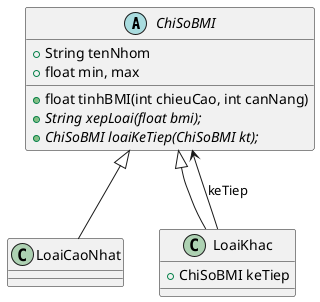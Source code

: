 @startuml
'https://plantuml.com/class-diagram

abstract ChiSoBMI{
    + String tenNhom
    + float min, max
    + float tinhBMI(int chieuCao, int canNang)
    + {abstract} String xepLoai(float bmi);
    + {abstract} ChiSoBMI loaiKeTiep(ChiSoBMI kt);
}

class LoaiCaoNhat extends ChiSoBMI{

}

class LoaiKhac extends ChiSoBMI{
    + ChiSoBMI keTiep
}
LoaiKhac --> ChiSoBMI: keTiep
@enduml